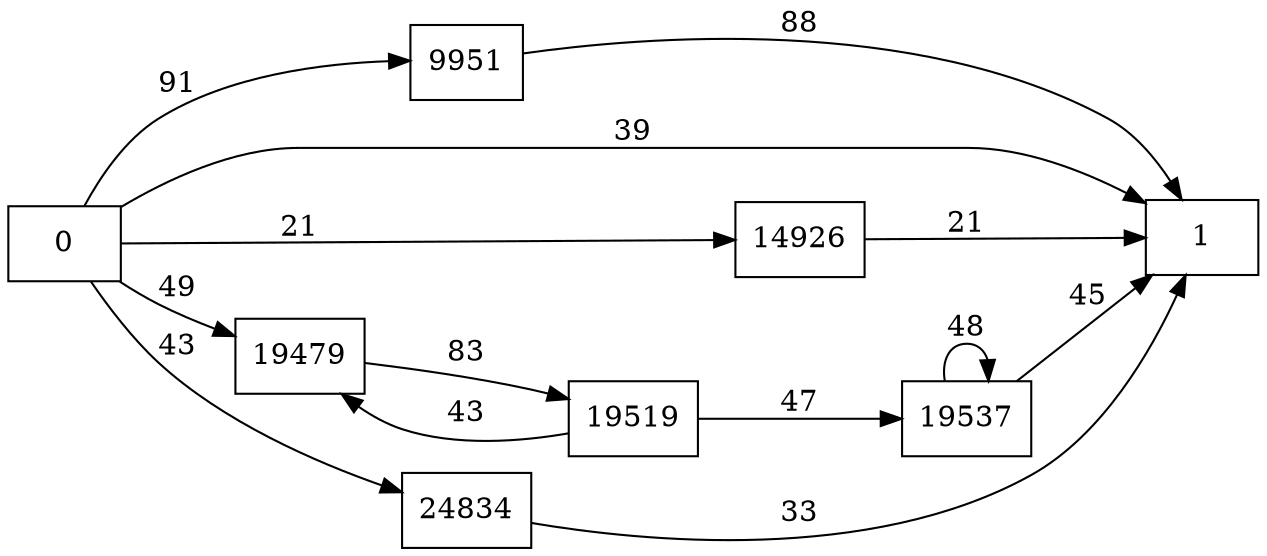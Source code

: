 digraph {
	graph [rankdir=LR]
	node [shape=rectangle]
	9951 -> 1 [label=88]
	14926 -> 1 [label=21]
	19479 -> 19519 [label=83]
	19519 -> 19479 [label=43]
	19519 -> 19537 [label=47]
	19537 -> 19537 [label=48]
	19537 -> 1 [label=45]
	24834 -> 1 [label=33]
	0 -> 1 [label=39]
	0 -> 9951 [label=91]
	0 -> 14926 [label=21]
	0 -> 19479 [label=49]
	0 -> 24834 [label=43]
}

